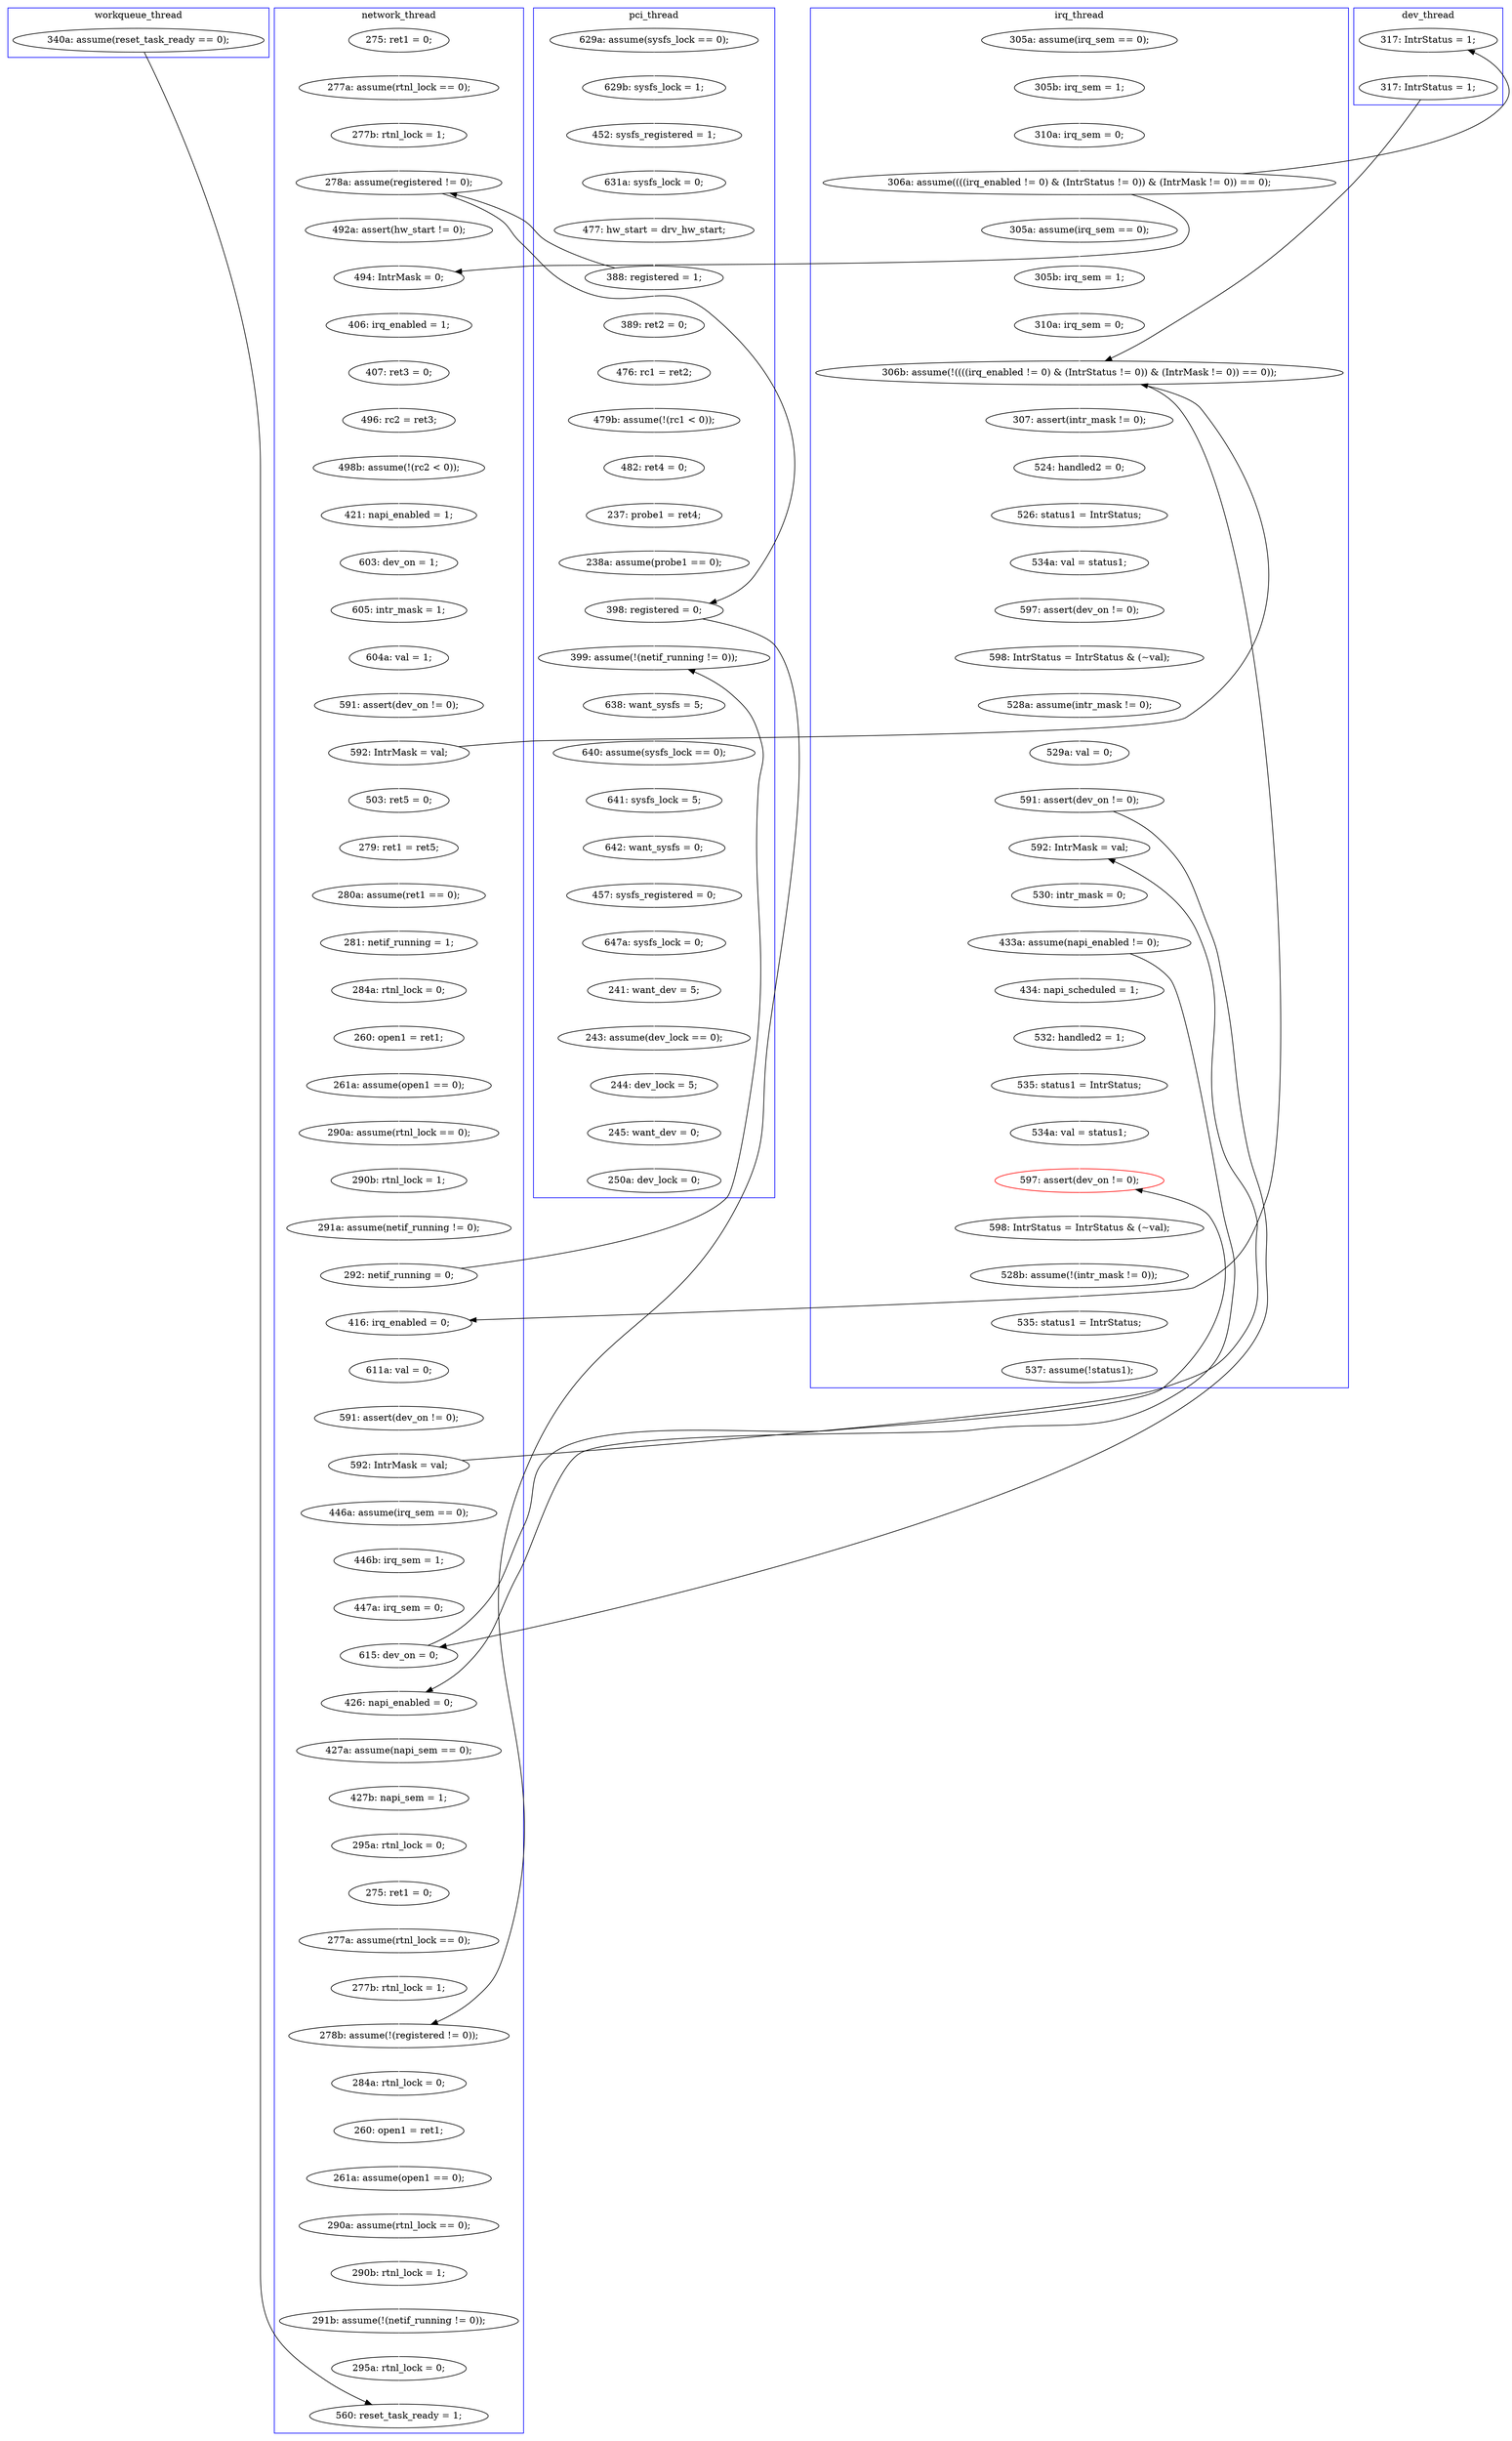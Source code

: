 digraph Counterexample {
	202 -> 224 [color = black, style = solid, constraint = false]
	35 -> 74 [color = black, style = solid, constraint = false]
	117 -> 119 [color = white, style = solid]
	68 -> 73 [color = white, style = solid]
	35 -> 102 [color = black, style = solid, constraint = false]
	159 -> 170 [color = white, style = solid]
	261 -> 262 [color = white, style = solid]
	133 -> 134 [color = white, style = solid]
	252 -> 254 [color = white, style = solid]
	205 -> 209 [color = white, style = solid]
	112 -> 113 [color = white, style = solid]
	155 -> 163 [color = white, style = solid]
	182 -> 211 [color = white, style = solid]
	94 -> 108 [color = white, style = solid]
	138 -> 173 [color = white, style = solid]
	113 -> 116 [color = white, style = solid]
	123 -> 133 [color = white, style = solid]
	209 -> 216 [color = white, style = solid]
	130 -> 136 [color = white, style = solid]
	80 -> 81 [color = white, style = solid]
	26 -> 29 [color = white, style = solid]
	108 -> 173 [color = black, style = solid, constraint = false]
	64 -> 142 [color = white, style = solid]
	216 -> 219 [color = white, style = solid]
	170 -> 171 [color = white, style = solid]
	255 -> 258 [color = white, style = solid]
	79 -> 80 [color = white, style = solid]
	41 -> 274 [color = black, style = solid, constraint = false]
	54 -> 63 [color = white, style = solid]
	118 -> 128 [color = white, style = solid]
	163 -> 168 [color = white, style = solid]
	213 -> 215 [color = white, style = solid]
	232 -> 248 [color = white, style = solid]
	128 -> 130 [color = white, style = solid]
	35 -> 91 [color = white, style = solid]
	171 -> 186 [color = white, style = solid]
	81 -> 84 [color = white, style = solid]
	74 -> 79 [color = white, style = solid]
	191 -> 192 [color = white, style = solid]
	136 -> 155 [color = white, style = solid]
	230 -> 283 [color = white, style = solid]
	92 -> 94 [color = white, style = solid]
	93 -> 96 [color = white, style = solid]
	262 -> 264 [color = white, style = solid]
	254 -> 255 [color = white, style = solid]
	46 -> 47 [color = white, style = solid]
	170 -> 252 [color = black, style = solid, constraint = false]
	249 -> 250 [color = white, style = solid]
	211 -> 212 [color = white, style = solid]
	212 -> 213 [color = white, style = solid]
	219 -> 222 [color = white, style = solid]
	50 -> 52 [color = white, style = solid]
	215 -> 224 [color = white, style = solid]
	197 -> 223 [color = white, style = solid]
	224 -> 225 [color = white, style = solid]
	134 -> 137 [color = white, style = solid]
	145 -> 146 [color = white, style = solid]
	269 -> 274 [color = white, style = solid]
	105 -> 106 [color = white, style = solid]
	156 -> 159 [color = white, style = solid]
	185 -> 187 [color = white, style = solid]
	107 -> 108 [color = black, style = solid, constraint = false]
	47 -> 50 [color = white, style = solid]
	66 -> 68 [color = white, style = solid]
	102 -> 107 [color = white, style = solid]
	97 -> 105 [color = white, style = solid]
	264 -> 269 [color = white, style = solid]
	186 -> 191 [color = white, style = solid]
	244 -> 245 [color = white, style = solid]
	25 -> 26 [color = white, style = solid]
	226 -> 232 [color = white, style = solid]
	185 -> 215 [color = black, style = solid, constraint = false]
	182 -> 187 [color = black, style = solid, constraint = false]
	138 -> 171 [color = black, style = solid, constraint = false]
	258 -> 261 [color = white, style = solid]
	63 -> 64 [color = white, style = solid]
	189 -> 202 [color = white, style = solid]
	248 -> 249 [color = white, style = solid]
	192 -> 193 [color = white, style = solid]
	215 -> 219 [color = black, style = solid, constraint = false]
	108 -> 118 [color = white, style = solid]
	146 -> 156 [color = white, style = solid]
	120 -> 123 [color = white, style = solid]
	62 -> 65 [color = white, style = solid]
	106 -> 108 [color = black, style = solid, constraint = false]
	181 -> 182 [color = white, style = solid]
	91 -> 92 [color = white, style = solid]
	73 -> 74 [color = white, style = solid]
	202 -> 203 [color = white, style = solid]
	203 -> 205 [color = white, style = solid]
	65 -> 66 [color = white, style = solid]
	63 -> 68 [color = black, style = solid, constraint = false]
	178 -> 181 [color = white, style = solid]
	173 -> 178 [color = white, style = solid]
	52 -> 54 [color = white, style = solid]
	223 -> 239 [color = white, style = solid]
	96 -> 97 [color = white, style = solid]
	283 -> 289 [color = white, style = solid]
	142 -> 145 [color = white, style = solid]
	137 -> 138 [color = white, style = solid]
	84 -> 87 [color = white, style = solid]
	239 -> 244 [color = white, style = solid]
	68 -> 170 [color = black, style = solid, constraint = false]
	106 -> 112 [color = white, style = solid]
	193 -> 197 [color = white, style = solid]
	250 -> 252 [color = white, style = solid]
	246 -> 253 [color = white, style = solid]
	222 -> 230 [color = white, style = solid]
	119 -> 120 [color = white, style = solid]
	168 -> 180 [color = white, style = solid]
	245 -> 246 [color = white, style = solid]
	29 -> 35 [color = white, style = solid]
	225 -> 226 [color = white, style = solid]
	187 -> 189 [color = white, style = solid]
	180 -> 185 [color = white, style = solid]
	116 -> 117 [color = white, style = solid]
	87 -> 93 [color = white, style = solid]
	subgraph cluster5 {
		label = workqueue_thread
		color = blue
		41  [label = "340a: assume(reset_task_ready == 0);"]
	}
	subgraph cluster7 {
		label = dev_thread
		color = blue
		107  [label = "317: IntrStatus = 1;"]
		102  [label = "317: IntrStatus = 1;"]
	}
	subgraph cluster1 {
		label = pci_thread
		color = blue
		245  [label = "244: dev_lock = 5;"]
		156  [label = "237: probe1 = ret4;"]
		46  [label = "629a: assume(sysfs_lock == 0);"]
		191  [label = "640: assume(sysfs_lock == 0);"]
		64  [label = "389: ret2 = 0;"]
		170  [label = "398: registered = 0;"]
		239  [label = "241: want_dev = 5;"]
		253  [label = "250a: dev_lock = 0;"]
		146  [label = "482: ret4 = 0;"]
		197  [label = "457: sysfs_registered = 0;"]
		244  [label = "243: assume(dev_lock == 0);"]
		186  [label = "638: want_sysfs = 5;"]
		223  [label = "647a: sysfs_lock = 0;"]
		47  [label = "629b: sysfs_lock = 1;"]
		192  [label = "641: sysfs_lock = 5;"]
		193  [label = "642: want_sysfs = 0;"]
		52  [label = "631a: sysfs_lock = 0;"]
		171  [label = "399: assume(!(netif_running != 0));"]
		50  [label = "452: sysfs_registered = 1;"]
		54  [label = "477: hw_start = drv_hw_start;"]
		159  [label = "238a: assume(probe1 == 0);"]
		142  [label = "476: rc1 = ret2;"]
		145  [label = "479b: assume(!(rc1 < 0));"]
		63  [label = "388: registered = 1;"]
		246  [label = "245: want_dev = 0;"]
	}
	subgraph cluster3 {
		label = irq_thread
		color = blue
		209  [label = "535: status1 = IntrStatus;"]
		128  [label = "524: handled2 = 0;"]
		130  [label = "526: status1 = IntrStatus;"]
		26  [label = "305b: irq_sem = 1;"]
		189  [label = "530: intr_mask = 0;"]
		283  [label = "535: status1 = IntrStatus;"]
		136  [label = "534a: val = status1;"]
		219  [label = "597: assert(dev_on != 0);", color = red]
		185  [label = "591: assert(dev_on != 0);"]
		118  [label = "307: assert(intr_mask != 0);"]
		163  [label = "598: IntrStatus = IntrStatus & (~val);"]
		25  [label = "305a: assume(irq_sem == 0);"]
		205  [label = "532: handled2 = 1;"]
		203  [label = "434: napi_scheduled = 1;"]
		187  [label = "592: IntrMask = val;"]
		202  [label = "433a: assume(napi_enabled != 0);"]
		222  [label = "598: IntrStatus = IntrStatus & (~val);"]
		230  [label = "528b: assume(!(intr_mask != 0));"]
		180  [label = "529a: val = 0;"]
		91  [label = "305a: assume(irq_sem == 0);"]
		289  [label = "537: assume(!status1);"]
		35  [label = "306a: assume((((irq_enabled != 0) & (IntrStatus != 0)) & (IntrMask != 0)) == 0);"]
		94  [label = "310a: irq_sem = 0;"]
		155  [label = "597: assert(dev_on != 0);"]
		108  [label = "306b: assume(!((((irq_enabled != 0) & (IntrStatus != 0)) & (IntrMask != 0)) == 0));"]
		29  [label = "310a: irq_sem = 0;"]
		92  [label = "305b: irq_sem = 1;"]
		168  [label = "528a: assume(intr_mask != 0);"]
		216  [label = "534a: val = status1;"]
	}
	subgraph cluster2 {
		label = network_thread
		color = blue
		213  [label = "447a: irq_sem = 0;"]
		232  [label = "295a: rtnl_lock = 0;"]
		96  [label = "605: intr_mask = 1;"]
		137  [label = "291a: assume(netif_running != 0);"]
		225  [label = "427a: assume(napi_sem == 0);"]
		116  [label = "280a: assume(ret1 == 0);"]
		133  [label = "290a: assume(rtnl_lock == 0);"]
		264  [label = "291b: assume(!(netif_running != 0));"]
		74  [label = "494: IntrMask = 0;"]
		262  [label = "290b: rtnl_lock = 1;"]
		120  [label = "260: open1 = ret1;"]
		123  [label = "261a: assume(open1 == 0);"]
		212  [label = "446b: irq_sem = 1;"]
		215  [label = "615: dev_on = 0;"]
		84  [label = "498b: assume(!(rc2 < 0));"]
		62  [label = "275: ret1 = 0;"]
		254  [label = "284a: rtnl_lock = 0;"]
		269  [label = "295a: rtnl_lock = 0;"]
		274  [label = "560: reset_task_ready = 1;"]
		93  [label = "603: dev_on = 1;"]
		73  [label = "492a: assert(hw_start != 0);"]
		224  [label = "426: napi_enabled = 0;"]
		65  [label = "277a: assume(rtnl_lock == 0);"]
		66  [label = "277b: rtnl_lock = 1;"]
		112  [label = "503: ret5 = 0;"]
		250  [label = "277b: rtnl_lock = 1;"]
		79  [label = "406: irq_enabled = 1;"]
		173  [label = "416: irq_enabled = 0;"]
		252  [label = "278b: assume(!(registered != 0));"]
		80  [label = "407: ret3 = 0;"]
		258  [label = "261a: assume(open1 == 0);"]
		211  [label = "446a: assume(irq_sem == 0);"]
		181  [label = "591: assert(dev_on != 0);"]
		182  [label = "592: IntrMask = val;"]
		68  [label = "278a: assume(registered != 0);"]
		105  [label = "591: assert(dev_on != 0);"]
		138  [label = "292: netif_running = 0;"]
		119  [label = "284a: rtnl_lock = 0;"]
		255  [label = "260: open1 = ret1;"]
		81  [label = "496: rc2 = ret3;"]
		117  [label = "281: netif_running = 1;"]
		97  [label = "604a: val = 1;"]
		87  [label = "421: napi_enabled = 1;"]
		113  [label = "279: ret1 = ret5;"]
		178  [label = "611a: val = 0;"]
		134  [label = "290b: rtnl_lock = 1;"]
		261  [label = "290a: assume(rtnl_lock == 0);"]
		248  [label = "275: ret1 = 0;"]
		249  [label = "277a: assume(rtnl_lock == 0);"]
		106  [label = "592: IntrMask = val;"]
		226  [label = "427b: napi_sem = 1;"]
	}
}